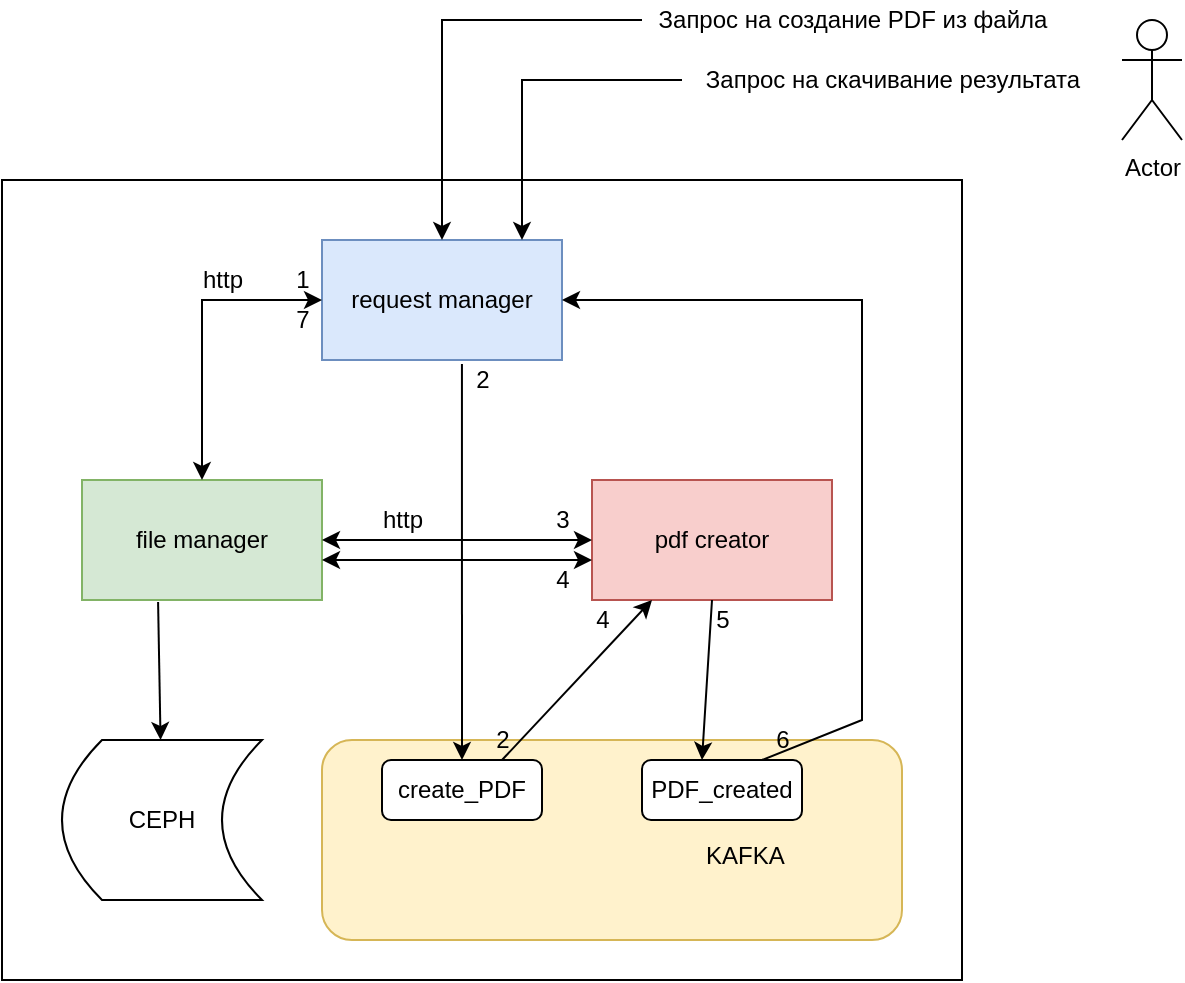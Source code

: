 <mxfile version="17.4.5" type="device"><diagram id="rU7FaATQ6eFlx2iu8xCT" name="Page-1"><mxGraphModel dx="1422" dy="804" grid="1" gridSize="10" guides="1" tooltips="1" connect="1" arrows="1" fold="1" page="1" pageScale="1" pageWidth="850" pageHeight="1100" math="0" shadow="0"><root><mxCell id="0"/><mxCell id="1" parent="0"/><mxCell id="IRe3J4nvaSWsVPXo7ZMt-9" value="" style="rounded=0;whiteSpace=wrap;html=1;" vertex="1" parent="1"><mxGeometry x="130" y="90" width="480" height="400" as="geometry"/></mxCell><mxCell id="IRe3J4nvaSWsVPXo7ZMt-1" value="file manager" style="rounded=0;whiteSpace=wrap;html=1;fillColor=#d5e8d4;strokeColor=#82b366;" vertex="1" parent="1"><mxGeometry x="170" y="240" width="120" height="60" as="geometry"/></mxCell><mxCell id="IRe3J4nvaSWsVPXo7ZMt-2" value="request manager" style="rounded=0;whiteSpace=wrap;html=1;fillColor=#dae8fc;strokeColor=#6c8ebf;" vertex="1" parent="1"><mxGeometry x="290" y="120" width="120" height="60" as="geometry"/></mxCell><mxCell id="IRe3J4nvaSWsVPXo7ZMt-3" value="pdf creator" style="rounded=0;whiteSpace=wrap;html=1;fillColor=#f8cecc;strokeColor=#b85450;" vertex="1" parent="1"><mxGeometry x="425" y="240" width="120" height="60" as="geometry"/></mxCell><mxCell id="IRe3J4nvaSWsVPXo7ZMt-5" value="&lt;span style=&quot;white-space: pre&quot;&gt;&#9;&lt;/span&gt;&lt;br&gt;&lt;span style=&quot;white-space: pre&quot;&gt;&#9;&lt;/span&gt;&lt;span style=&quot;white-space: pre&quot;&gt;&#9;&lt;/span&gt;&lt;span style=&quot;white-space: pre&quot;&gt;&#9;&lt;/span&gt;&lt;span style=&quot;white-space: pre&quot;&gt;&#9;&lt;/span&gt;&lt;span style=&quot;white-space: pre&quot;&gt;&#9;&lt;/span&gt;KAFKA" style="rounded=1;whiteSpace=wrap;html=1;fillColor=#fff2cc;strokeColor=#d6b656;" vertex="1" parent="1"><mxGeometry x="290" y="370" width="290" height="100" as="geometry"/></mxCell><mxCell id="IRe3J4nvaSWsVPXo7ZMt-10" value="create_PDF" style="rounded=1;whiteSpace=wrap;html=1;" vertex="1" parent="1"><mxGeometry x="320" y="380" width="80" height="30" as="geometry"/></mxCell><mxCell id="IRe3J4nvaSWsVPXo7ZMt-11" value="PDF_created" style="rounded=1;whiteSpace=wrap;html=1;" vertex="1" parent="1"><mxGeometry x="450" y="380" width="80" height="30" as="geometry"/></mxCell><mxCell id="IRe3J4nvaSWsVPXo7ZMt-19" value="CEPH" style="shape=dataStorage;whiteSpace=wrap;html=1;fixedSize=1;" vertex="1" parent="1"><mxGeometry x="160" y="370" width="100" height="80" as="geometry"/></mxCell><mxCell id="IRe3J4nvaSWsVPXo7ZMt-20" value="" style="endArrow=classic;html=1;rounded=0;exitX=0.317;exitY=1.017;exitDx=0;exitDy=0;exitPerimeter=0;" edge="1" parent="1" source="IRe3J4nvaSWsVPXo7ZMt-1" target="IRe3J4nvaSWsVPXo7ZMt-19"><mxGeometry width="50" height="50" relative="1" as="geometry"><mxPoint x="180" y="350" as="sourcePoint"/><mxPoint x="230" y="300" as="targetPoint"/></mxGeometry></mxCell><mxCell id="IRe3J4nvaSWsVPXo7ZMt-24" value="" style="endArrow=classic;html=1;rounded=0;exitX=0.583;exitY=1.033;exitDx=0;exitDy=0;exitPerimeter=0;entryX=0.5;entryY=0;entryDx=0;entryDy=0;" edge="1" parent="1" source="IRe3J4nvaSWsVPXo7ZMt-2" target="IRe3J4nvaSWsVPXo7ZMt-10"><mxGeometry width="50" height="50" relative="1" as="geometry"><mxPoint x="400" y="430" as="sourcePoint"/><mxPoint x="450" y="380" as="targetPoint"/></mxGeometry></mxCell><mxCell id="IRe3J4nvaSWsVPXo7ZMt-25" style="edgeStyle=orthogonalEdgeStyle;rounded=0;orthogonalLoop=1;jettySize=auto;html=1;exitX=0.5;exitY=1;exitDx=0;exitDy=0;" edge="1" parent="1" source="IRe3J4nvaSWsVPXo7ZMt-11" target="IRe3J4nvaSWsVPXo7ZMt-11"><mxGeometry relative="1" as="geometry"/></mxCell><mxCell id="IRe3J4nvaSWsVPXo7ZMt-26" value="" style="endArrow=classic;html=1;rounded=0;exitX=0.75;exitY=0;exitDx=0;exitDy=0;entryX=0.25;entryY=1;entryDx=0;entryDy=0;" edge="1" parent="1" source="IRe3J4nvaSWsVPXo7ZMt-10" target="IRe3J4nvaSWsVPXo7ZMt-3"><mxGeometry width="50" height="50" relative="1" as="geometry"><mxPoint x="400" y="430" as="sourcePoint"/><mxPoint x="450" y="380" as="targetPoint"/></mxGeometry></mxCell><mxCell id="IRe3J4nvaSWsVPXo7ZMt-27" value="" style="endArrow=classic;html=1;rounded=0;exitX=0.5;exitY=1;exitDx=0;exitDy=0;entryX=0.375;entryY=0;entryDx=0;entryDy=0;entryPerimeter=0;" edge="1" parent="1" source="IRe3J4nvaSWsVPXo7ZMt-3" target="IRe3J4nvaSWsVPXo7ZMt-11"><mxGeometry width="50" height="50" relative="1" as="geometry"><mxPoint x="400" y="430" as="sourcePoint"/><mxPoint x="450" y="380" as="targetPoint"/></mxGeometry></mxCell><mxCell id="IRe3J4nvaSWsVPXo7ZMt-28" value="" style="endArrow=classic;startArrow=classic;html=1;rounded=0;exitX=0.5;exitY=0;exitDx=0;exitDy=0;entryX=0;entryY=0.5;entryDx=0;entryDy=0;" edge="1" parent="1" source="IRe3J4nvaSWsVPXo7ZMt-1" target="IRe3J4nvaSWsVPXo7ZMt-2"><mxGeometry width="50" height="50" relative="1" as="geometry"><mxPoint x="400" y="430" as="sourcePoint"/><mxPoint x="450" y="380" as="targetPoint"/><Array as="points"><mxPoint x="230" y="150"/></Array></mxGeometry></mxCell><mxCell id="IRe3J4nvaSWsVPXo7ZMt-32" value="Запрос на создание PDF из файла" style="text;html=1;align=center;verticalAlign=middle;resizable=0;points=[];autosize=1;strokeColor=none;fillColor=none;" vertex="1" parent="1"><mxGeometry x="450" width="210" height="20" as="geometry"/></mxCell><mxCell id="IRe3J4nvaSWsVPXo7ZMt-34" value="" style="endArrow=classic;startArrow=classic;html=1;rounded=0;entryX=0;entryY=0.5;entryDx=0;entryDy=0;exitX=1;exitY=0.5;exitDx=0;exitDy=0;" edge="1" parent="1" source="IRe3J4nvaSWsVPXo7ZMt-1" target="IRe3J4nvaSWsVPXo7ZMt-3"><mxGeometry width="50" height="50" relative="1" as="geometry"><mxPoint x="290" y="300" as="sourcePoint"/><mxPoint x="340" y="250" as="targetPoint"/></mxGeometry></mxCell><mxCell id="IRe3J4nvaSWsVPXo7ZMt-35" value="" style="endArrow=classic;startArrow=classic;html=1;rounded=0;entryX=0;entryY=0.5;entryDx=0;entryDy=0;exitX=1;exitY=0.5;exitDx=0;exitDy=0;" edge="1" parent="1"><mxGeometry width="50" height="50" relative="1" as="geometry"><mxPoint x="290" y="280" as="sourcePoint"/><mxPoint x="425" y="280" as="targetPoint"/></mxGeometry></mxCell><mxCell id="IRe3J4nvaSWsVPXo7ZMt-36" value="1" style="text;html=1;align=center;verticalAlign=middle;resizable=0;points=[];autosize=1;strokeColor=none;fillColor=none;" vertex="1" parent="1"><mxGeometry x="270" y="130" width="20" height="20" as="geometry"/></mxCell><mxCell id="IRe3J4nvaSWsVPXo7ZMt-37" value="2" style="text;html=1;align=center;verticalAlign=middle;resizable=0;points=[];autosize=1;strokeColor=none;fillColor=none;" vertex="1" parent="1"><mxGeometry x="360" y="180" width="20" height="20" as="geometry"/></mxCell><mxCell id="IRe3J4nvaSWsVPXo7ZMt-38" value="3" style="text;html=1;align=center;verticalAlign=middle;resizable=0;points=[];autosize=1;strokeColor=none;fillColor=none;" vertex="1" parent="1"><mxGeometry x="400" y="250" width="20" height="20" as="geometry"/></mxCell><mxCell id="IRe3J4nvaSWsVPXo7ZMt-39" value="2" style="text;html=1;align=center;verticalAlign=middle;resizable=0;points=[];autosize=1;strokeColor=none;fillColor=none;" vertex="1" parent="1"><mxGeometry x="370" y="360" width="20" height="20" as="geometry"/></mxCell><mxCell id="IRe3J4nvaSWsVPXo7ZMt-40" value="4" style="text;html=1;align=center;verticalAlign=middle;resizable=0;points=[];autosize=1;strokeColor=none;fillColor=none;" vertex="1" parent="1"><mxGeometry x="400" y="280" width="20" height="20" as="geometry"/></mxCell><mxCell id="IRe3J4nvaSWsVPXo7ZMt-41" value="http" style="text;html=1;align=center;verticalAlign=middle;resizable=0;points=[];autosize=1;strokeColor=none;fillColor=none;" vertex="1" parent="1"><mxGeometry x="220" y="130" width="40" height="20" as="geometry"/></mxCell><mxCell id="IRe3J4nvaSWsVPXo7ZMt-42" value="http" style="text;html=1;align=center;verticalAlign=middle;resizable=0;points=[];autosize=1;strokeColor=none;fillColor=none;" vertex="1" parent="1"><mxGeometry x="310" y="250" width="40" height="20" as="geometry"/></mxCell><mxCell id="IRe3J4nvaSWsVPXo7ZMt-43" value="5" style="text;html=1;align=center;verticalAlign=middle;resizable=0;points=[];autosize=1;strokeColor=none;fillColor=none;" vertex="1" parent="1"><mxGeometry x="480" y="300" width="20" height="20" as="geometry"/></mxCell><mxCell id="IRe3J4nvaSWsVPXo7ZMt-44" value="" style="endArrow=classic;html=1;rounded=0;entryX=1;entryY=0.5;entryDx=0;entryDy=0;exitX=0.75;exitY=0;exitDx=0;exitDy=0;" edge="1" parent="1" source="IRe3J4nvaSWsVPXo7ZMt-11" target="IRe3J4nvaSWsVPXo7ZMt-2"><mxGeometry width="50" height="50" relative="1" as="geometry"><mxPoint x="400" y="420" as="sourcePoint"/><mxPoint x="450" y="370" as="targetPoint"/><Array as="points"><mxPoint x="560" y="360"/><mxPoint x="560" y="150"/></Array></mxGeometry></mxCell><mxCell id="IRe3J4nvaSWsVPXo7ZMt-45" value="6" style="text;html=1;align=center;verticalAlign=middle;resizable=0;points=[];autosize=1;strokeColor=none;fillColor=none;" vertex="1" parent="1"><mxGeometry x="510" y="360" width="20" height="20" as="geometry"/></mxCell><mxCell id="IRe3J4nvaSWsVPXo7ZMt-46" value="4" style="text;html=1;align=center;verticalAlign=middle;resizable=0;points=[];autosize=1;strokeColor=none;fillColor=none;" vertex="1" parent="1"><mxGeometry x="420" y="300" width="20" height="20" as="geometry"/></mxCell><mxCell id="IRe3J4nvaSWsVPXo7ZMt-47" value="7" style="text;html=1;align=center;verticalAlign=middle;resizable=0;points=[];autosize=1;strokeColor=none;fillColor=none;" vertex="1" parent="1"><mxGeometry x="270" y="150" width="20" height="20" as="geometry"/></mxCell><mxCell id="IRe3J4nvaSWsVPXo7ZMt-49" value="" style="endArrow=classic;html=1;rounded=0;entryX=0.5;entryY=0;entryDx=0;entryDy=0;" edge="1" parent="1" target="IRe3J4nvaSWsVPXo7ZMt-2"><mxGeometry width="50" height="50" relative="1" as="geometry"><mxPoint x="450" y="10" as="sourcePoint"/><mxPoint x="450" y="370" as="targetPoint"/><Array as="points"><mxPoint x="350" y="10"/></Array></mxGeometry></mxCell><mxCell id="IRe3J4nvaSWsVPXo7ZMt-50" value="" style="endArrow=classic;html=1;rounded=0;" edge="1" parent="1"><mxGeometry width="50" height="50" relative="1" as="geometry"><mxPoint x="470" y="40" as="sourcePoint"/><mxPoint x="390" y="120" as="targetPoint"/><Array as="points"><mxPoint x="390" y="40"/></Array></mxGeometry></mxCell><mxCell id="IRe3J4nvaSWsVPXo7ZMt-51" value="Запрос на скачивание результата" style="text;html=1;align=center;verticalAlign=middle;resizable=0;points=[];autosize=1;strokeColor=none;fillColor=none;" vertex="1" parent="1"><mxGeometry x="475" y="30" width="200" height="20" as="geometry"/></mxCell><mxCell id="IRe3J4nvaSWsVPXo7ZMt-52" value="Actor" style="shape=umlActor;verticalLabelPosition=bottom;verticalAlign=top;html=1;outlineConnect=0;" vertex="1" parent="1"><mxGeometry x="690" y="10" width="30" height="60" as="geometry"/></mxCell></root></mxGraphModel></diagram></mxfile>